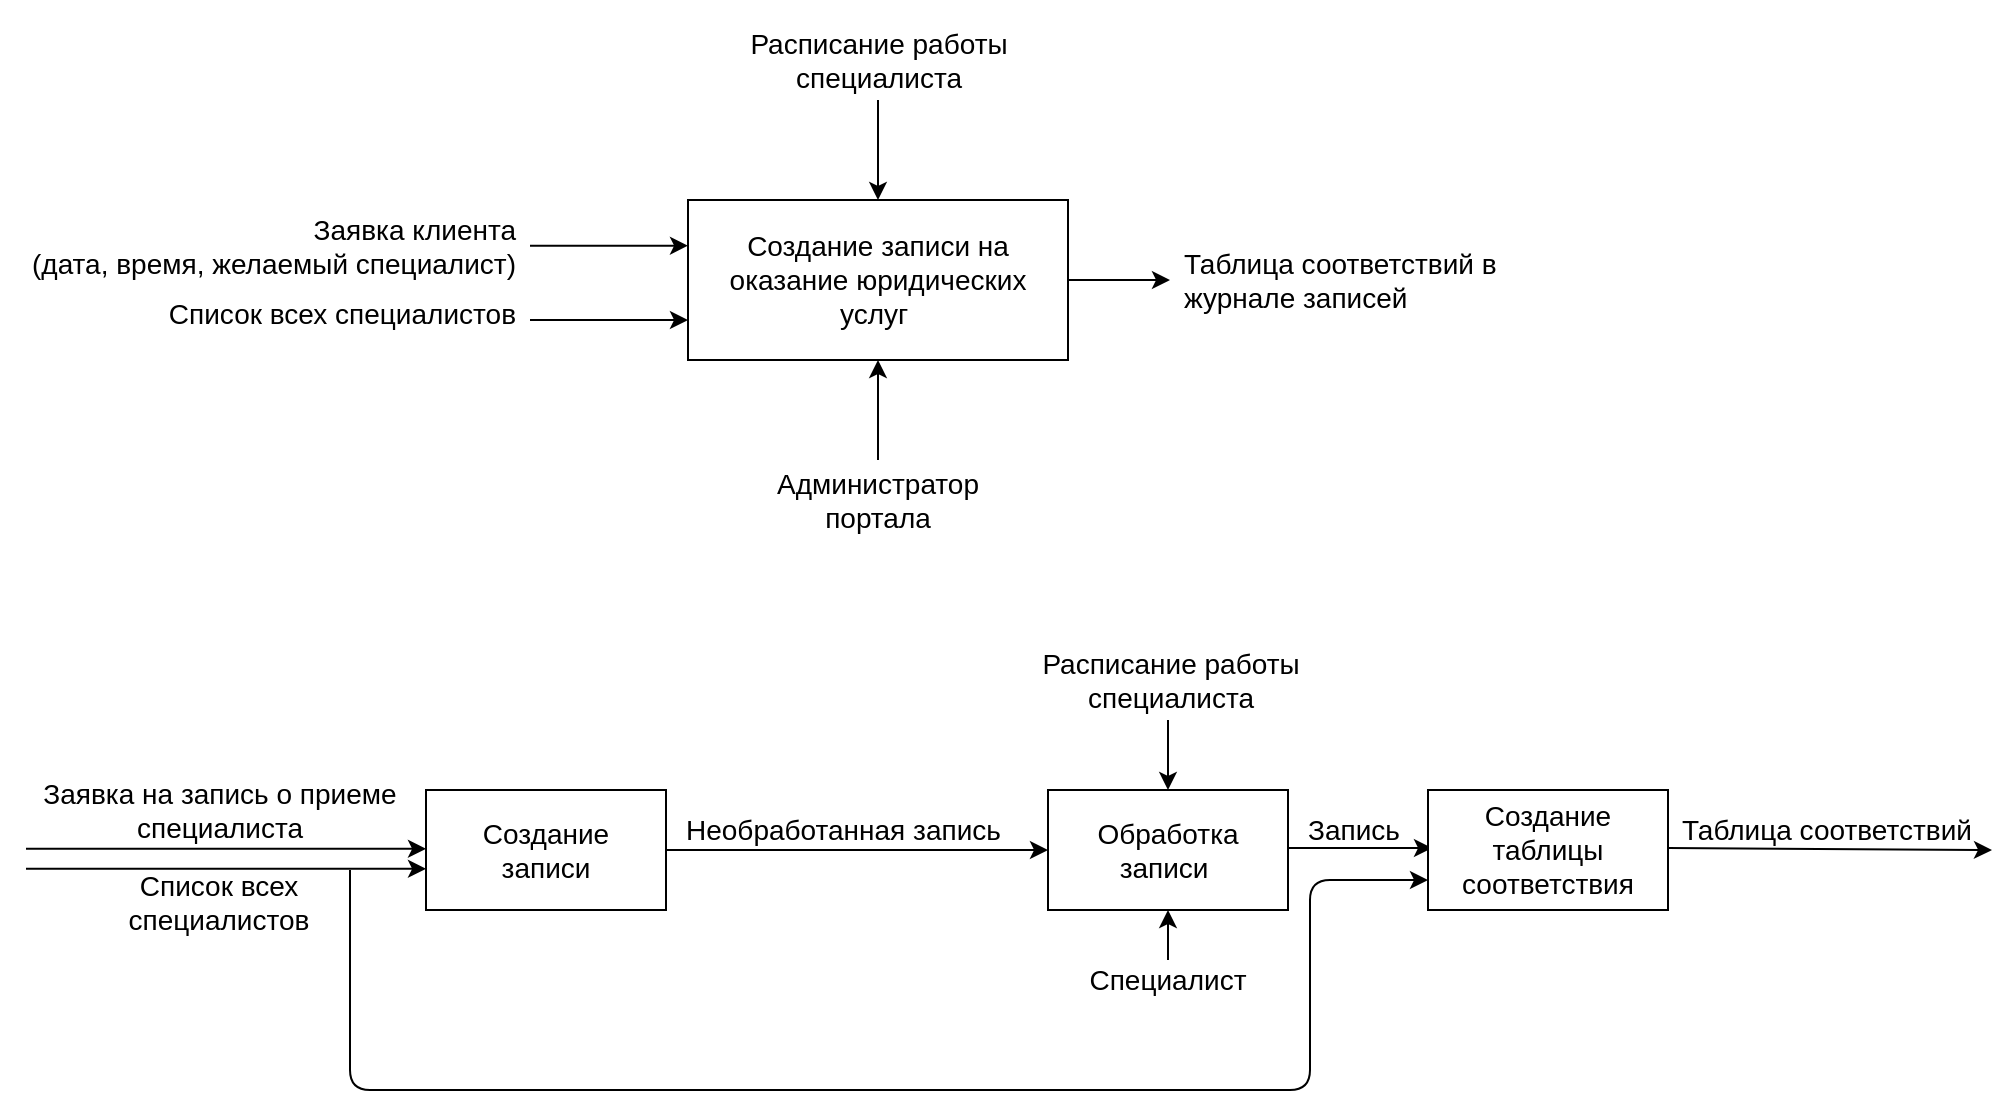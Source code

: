 <mxfile version="12.7.8"><diagram id="9n5zq5EF3oBog_4FEIUb" name="Page-1"><mxGraphModel dx="1351" dy="676" grid="1" gridSize="10" guides="1" tooltips="1" connect="1" arrows="1" fold="1" page="1" pageScale="1" pageWidth="1169" pageHeight="827" math="0" shadow="0"><root><mxCell id="0"/><mxCell id="1" parent="0"/><mxCell id="dkxepX28hb2hKiBE_M-N-4" value="" style="edgeStyle=orthogonalEdgeStyle;rounded=0;orthogonalLoop=1;jettySize=auto;html=1;fontSize=14;" edge="1" parent="1" source="dkxepX28hb2hKiBE_M-N-2"><mxGeometry relative="1" as="geometry"><mxPoint x="600" y="170" as="targetPoint"/></mxGeometry></mxCell><mxCell id="dkxepX28hb2hKiBE_M-N-2" value="&lt;span style=&quot;white-space: normal; font-size: 14px;&quot;&gt;&lt;font style=&quot;font-size: 14px;&quot;&gt;Создание записи на оказание юридических услуг&amp;nbsp;&lt;/font&gt;&lt;/span&gt;" style="rounded=0;whiteSpace=wrap;html=1;fontSize=14;" vertex="1" parent="1"><mxGeometry x="359" y="130" width="190" height="80" as="geometry"/></mxCell><mxCell id="dkxepX28hb2hKiBE_M-N-5" value="&lt;font style=&quot;font-size: 14px;&quot;&gt;Таблица соответствий в журнале записей&lt;/font&gt;" style="text;html=1;strokeColor=none;fillColor=none;align=left;verticalAlign=middle;whiteSpace=wrap;rounded=0;fontSize=14;" vertex="1" parent="1"><mxGeometry x="605" y="160" width="210" height="20" as="geometry"/></mxCell><mxCell id="dkxepX28hb2hKiBE_M-N-6" value="" style="endArrow=classic;html=1;entryX=0.5;entryY=0;entryDx=0;entryDy=0;fontSize=14;" edge="1" parent="1" target="dkxepX28hb2hKiBE_M-N-2"><mxGeometry width="50" height="50" relative="1" as="geometry"><mxPoint x="454" y="80" as="sourcePoint"/><mxPoint x="454" y="-10" as="targetPoint"/></mxGeometry></mxCell><mxCell id="dkxepX28hb2hKiBE_M-N-7" value="&lt;font style=&quot;font-size: 14px;&quot;&gt;Расписание работы специалиста&lt;/font&gt;" style="text;html=1;strokeColor=none;fillColor=none;align=center;verticalAlign=middle;whiteSpace=wrap;rounded=0;fontSize=14;" vertex="1" parent="1"><mxGeometry x="383.5" y="30" width="141" height="60" as="geometry"/></mxCell><mxCell id="dkxepX28hb2hKiBE_M-N-8" value="" style="endArrow=classic;html=1;fontSize=14;entryX=0;entryY=0.5;entryDx=0;entryDy=0;" edge="1" parent="1"><mxGeometry width="50" height="50" relative="1" as="geometry"><mxPoint x="280" y="152.83" as="sourcePoint"/><mxPoint x="359" y="152.83" as="targetPoint"/></mxGeometry></mxCell><mxCell id="dkxepX28hb2hKiBE_M-N-9" value="&lt;font style=&quot;font-size: 14px;&quot;&gt;Заявка клиента&lt;br style=&quot;font-size: 14px;&quot;&gt;(дата, время, желаемый специалист)&lt;br style=&quot;font-size: 14px;&quot;&gt;&lt;/font&gt;" style="text;html=1;strokeColor=none;fillColor=none;align=right;verticalAlign=middle;whiteSpace=wrap;rounded=0;fontSize=14;" vertex="1" parent="1"><mxGeometry x="15" y="130" width="260" height="46" as="geometry"/></mxCell><mxCell id="dkxepX28hb2hKiBE_M-N-10" value="" style="endArrow=classic;html=1;fontSize=14;entryX=0.5;entryY=1;entryDx=0;entryDy=0;" edge="1" parent="1" target="dkxepX28hb2hKiBE_M-N-2"><mxGeometry width="50" height="50" relative="1" as="geometry"><mxPoint x="454" y="260" as="sourcePoint"/><mxPoint x="720" y="340" as="targetPoint"/></mxGeometry></mxCell><mxCell id="dkxepX28hb2hKiBE_M-N-11" value="&lt;font style=&quot;font-size: 14px;&quot;&gt;Администратор портала&lt;/font&gt;" style="text;html=1;strokeColor=none;fillColor=none;align=center;verticalAlign=middle;whiteSpace=wrap;rounded=0;fontSize=14;" vertex="1" parent="1"><mxGeometry x="434" y="270" width="40" height="20" as="geometry"/></mxCell><mxCell id="dkxepX28hb2hKiBE_M-N-12" value="" style="endArrow=classic;html=1;fontSize=14;entryX=0;entryY=0.5;entryDx=0;entryDy=0;" edge="1" parent="1"><mxGeometry width="50" height="50" relative="1" as="geometry"><mxPoint x="280.0" y="190" as="sourcePoint"/><mxPoint x="359" y="190" as="targetPoint"/></mxGeometry></mxCell><mxCell id="dkxepX28hb2hKiBE_M-N-13" value="&lt;font style=&quot;font-size: 14px;&quot;&gt;Список всех специалистов&lt;br style=&quot;font-size: 14px;&quot;&gt;&lt;/font&gt;" style="text;html=1;strokeColor=none;fillColor=none;align=right;verticalAlign=middle;whiteSpace=wrap;rounded=0;fontSize=14;" vertex="1" parent="1"><mxGeometry x="45" y="164" width="230" height="46" as="geometry"/></mxCell><mxCell id="dkxepX28hb2hKiBE_M-N-14" value="&lt;font style=&quot;font-size: 14px;&quot;&gt;Список всех специалистов&lt;/font&gt;" style="text;html=1;strokeColor=none;fillColor=none;align=center;verticalAlign=middle;whiteSpace=wrap;rounded=0;fontSize=14;" vertex="1" parent="1"><mxGeometry x="41.5" y="471" width="165" height="20" as="geometry"/></mxCell><mxCell id="dkxepX28hb2hKiBE_M-N-15" value="&lt;font style=&quot;font-size: 14px;&quot;&gt;Создание&lt;br style=&quot;font-size: 14px;&quot;&gt;записи&lt;/font&gt;" style="rounded=0;whiteSpace=wrap;html=1;fontSize=14;align=center;" vertex="1" parent="1"><mxGeometry x="228" y="425" width="120" height="60" as="geometry"/></mxCell><mxCell id="dkxepX28hb2hKiBE_M-N-16" value="" style="endArrow=classic;html=1;fontSize=14;exitX=1;exitY=0.5;exitDx=0;exitDy=0;entryX=0;entryY=0.5;entryDx=0;entryDy=0;" edge="1" parent="1" source="dkxepX28hb2hKiBE_M-N-15" target="dkxepX28hb2hKiBE_M-N-20"><mxGeometry width="50" height="50" relative="1" as="geometry"><mxPoint x="378" y="490" as="sourcePoint"/><mxPoint x="518" y="455" as="targetPoint"/></mxGeometry></mxCell><mxCell id="dkxepX28hb2hKiBE_M-N-17" value="Необработанная запись" style="text;html=1;strokeColor=none;fillColor=none;align=left;verticalAlign=middle;whiteSpace=wrap;rounded=0;fontSize=14;" vertex="1" parent="1"><mxGeometry x="356" y="435" width="162" height="20" as="geometry"/></mxCell><mxCell id="dkxepX28hb2hKiBE_M-N-20" value="Обработка &lt;br style=&quot;font-size: 14px;&quot;&gt;записи&amp;nbsp;" style="rounded=0;whiteSpace=wrap;html=1;fontSize=14;align=center;" vertex="1" parent="1"><mxGeometry x="539" y="425" width="120" height="60" as="geometry"/></mxCell><mxCell id="dkxepX28hb2hKiBE_M-N-23" value="&lt;font style=&quot;font-size: 14px;&quot;&gt;Заявка на запись о приеме специалиста&lt;/font&gt;" style="text;html=1;strokeColor=none;fillColor=none;align=center;verticalAlign=middle;whiteSpace=wrap;rounded=0;fontSize=14;" vertex="1" parent="1"><mxGeometry x="30" y="425" width="190" height="20" as="geometry"/></mxCell><mxCell id="dkxepX28hb2hKiBE_M-N-26" value="" style="endArrow=classic;html=1;fontSize=14;" edge="1" parent="1"><mxGeometry width="50" height="50" relative="1" as="geometry"><mxPoint x="28" y="454.43" as="sourcePoint"/><mxPoint x="228" y="454.43" as="targetPoint"/></mxGeometry></mxCell><mxCell id="dkxepX28hb2hKiBE_M-N-27" value="" style="endArrow=classic;html=1;fontSize=14;" edge="1" parent="1"><mxGeometry width="50" height="50" relative="1" as="geometry"><mxPoint x="28" y="464.43" as="sourcePoint"/><mxPoint x="228" y="464.43" as="targetPoint"/></mxGeometry></mxCell><mxCell id="dkxepX28hb2hKiBE_M-N-28" value="" style="endArrow=classic;html=1;entryX=0.5;entryY=0;entryDx=0;entryDy=0;fontSize=14;" edge="1" parent="1"><mxGeometry width="50" height="50" relative="1" as="geometry"><mxPoint x="599" y="390" as="sourcePoint"/><mxPoint x="599" y="425" as="targetPoint"/></mxGeometry></mxCell><mxCell id="dkxepX28hb2hKiBE_M-N-29" value="&lt;font style=&quot;font-size: 14px;&quot;&gt;Расписание работы специалиста&lt;/font&gt;" style="text;html=1;strokeColor=none;fillColor=none;align=center;verticalAlign=middle;whiteSpace=wrap;rounded=0;fontSize=14;" vertex="1" parent="1"><mxGeometry x="529.5" y="340" width="141" height="60" as="geometry"/></mxCell><mxCell id="dkxepX28hb2hKiBE_M-N-30" value="" style="endArrow=classic;html=1;fontSize=14;entryX=0.5;entryY=1;entryDx=0;entryDy=0;" edge="1" parent="1"><mxGeometry width="50" height="50" relative="1" as="geometry"><mxPoint x="599" y="510" as="sourcePoint"/><mxPoint x="599" y="485" as="targetPoint"/></mxGeometry></mxCell><mxCell id="dkxepX28hb2hKiBE_M-N-31" value="&lt;font style=&quot;font-size: 14px;&quot;&gt;Специалист&lt;/font&gt;" style="text;html=1;strokeColor=none;fillColor=none;align=center;verticalAlign=middle;whiteSpace=wrap;rounded=0;fontSize=14;" vertex="1" parent="1"><mxGeometry x="543" y="510" width="112" height="20" as="geometry"/></mxCell><mxCell id="dkxepX28hb2hKiBE_M-N-32" value="" style="endArrow=classic;html=1;fontSize=14;exitX=1;exitY=0.5;exitDx=0;exitDy=0;" edge="1" parent="1"><mxGeometry width="50" height="50" relative="1" as="geometry"><mxPoint x="659" y="454" as="sourcePoint"/><mxPoint x="731" y="454" as="targetPoint"/></mxGeometry></mxCell><mxCell id="dkxepX28hb2hKiBE_M-N-33" value="Запись" style="text;html=1;strokeColor=none;fillColor=none;align=left;verticalAlign=middle;whiteSpace=wrap;rounded=0;fontSize=14;" vertex="1" parent="1"><mxGeometry x="667" y="435" width="62" height="20" as="geometry"/></mxCell><mxCell id="dkxepX28hb2hKiBE_M-N-34" value="Создание таблицы соответствия" style="rounded=0;whiteSpace=wrap;html=1;fontSize=14;align=center;" vertex="1" parent="1"><mxGeometry x="729" y="425" width="120" height="60" as="geometry"/></mxCell><mxCell id="dkxepX28hb2hKiBE_M-N-37" value="" style="endArrow=classic;html=1;fontSize=14;exitX=1;exitY=0.5;exitDx=0;exitDy=0;entryX=1;entryY=1;entryDx=0;entryDy=0;" edge="1" parent="1" target="dkxepX28hb2hKiBE_M-N-38"><mxGeometry width="50" height="50" relative="1" as="geometry"><mxPoint x="849" y="454" as="sourcePoint"/><mxPoint x="981" y="454" as="targetPoint"/></mxGeometry></mxCell><mxCell id="dkxepX28hb2hKiBE_M-N-38" value="Таблица соответствий" style="text;html=1;strokeColor=none;fillColor=none;align=left;verticalAlign=middle;whiteSpace=wrap;rounded=0;fontSize=14;" vertex="1" parent="1"><mxGeometry x="854" y="435" width="157" height="20" as="geometry"/></mxCell><mxCell id="dkxepX28hb2hKiBE_M-N-39" value="" style="endArrow=classic;html=1;entryX=0;entryY=0.75;entryDx=0;entryDy=0;fontSize=14;" edge="1" parent="1" target="dkxepX28hb2hKiBE_M-N-34"><mxGeometry width="50" height="50" relative="1" as="geometry"><mxPoint x="190" y="465" as="sourcePoint"/><mxPoint x="485" y="464" as="targetPoint"/><Array as="points"><mxPoint x="190" y="575"/><mxPoint x="670" y="575"/><mxPoint x="670" y="470"/></Array></mxGeometry></mxCell></root></mxGraphModel></diagram></mxfile>